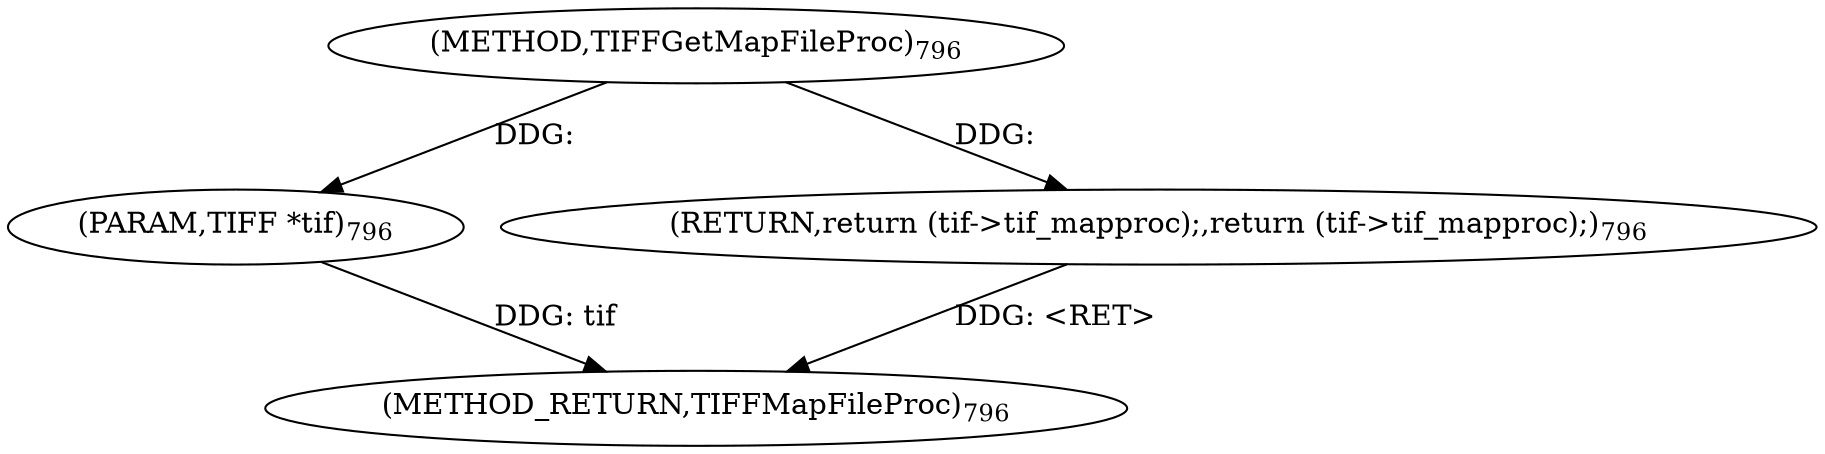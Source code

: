 digraph "TIFFGetMapFileProc" {  
"1679" [label = <(METHOD,TIFFGetMapFileProc)<SUB>796</SUB>> ]
"1686" [label = <(METHOD_RETURN,TIFFMapFileProc)<SUB>796</SUB>> ]
"1680" [label = <(PARAM,TIFF *tif)<SUB>796</SUB>> ]
"1682" [label = <(RETURN,return (tif-&gt;tif_mapproc);,return (tif-&gt;tif_mapproc);)<SUB>796</SUB>> ]
  "1682" -> "1686"  [ label = "DDG: &lt;RET&gt;"] 
  "1680" -> "1686"  [ label = "DDG: tif"] 
  "1679" -> "1680"  [ label = "DDG: "] 
  "1679" -> "1682"  [ label = "DDG: "] 
}
